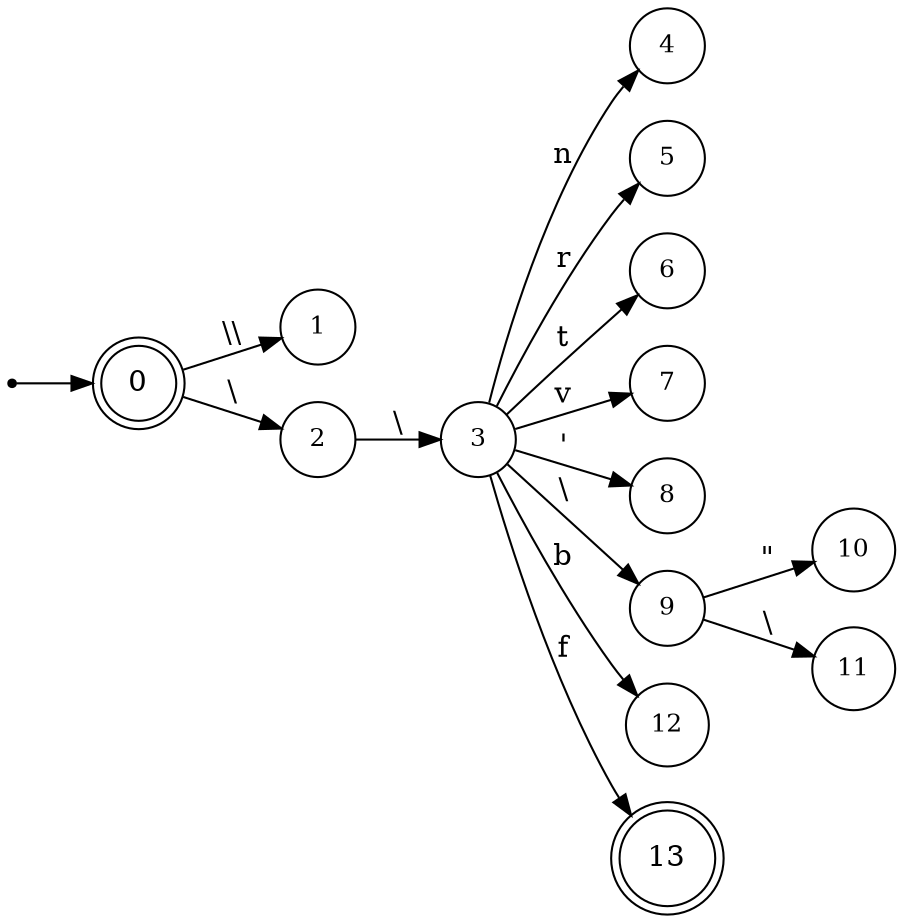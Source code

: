 digraph finite_state_machine {
	rankdir=LR;
	size="10,10"

	node [ shape = doublecircle, label = "0", fontsize  = 14] n0;

	node [ shape = circle, label = "1", fontsize  = 12] n1;
	node [ shape = circle, label = "2", fontsize  = 12] n2;
	node [ shape = circle, label = "3", fontsize  = 12] n3;
	node [ shape = circle, label = "4", fontsize  = 12] n4;
	node [ shape = circle, label = "5", fontsize  = 12] n5;
	node [ shape = circle, label = "6", fontsize  = 12] n6;
	node [ shape = circle, label = "7", fontsize  = 12] n7;
	node [ shape = circle, label = "8", fontsize  = 12] n8;
	node [ shape = circle, label = "9", fontsize  = 12] n9;
	node [ shape = circle, label = "10", fontsize  = 12] n10;
	node [ shape = circle, label = "11", fontsize  = 12] n11;
	node [ shape = circle, label = "12", fontsize  = 12] n12;

	node [ shape = doublecircle, label = "13", fontsize  = 14] n13;

	node [shape = point ]; qi
	qi -> n0;

	n0 -> n1 [ label = "\\\\" ];
	n0 -> n2 [ label = "\\" ];
	n2 -> n3 [ label = "\\" ];
	n3 -> n4 [ label = "n" ];
	n3 -> n5 [ label = "r" ];
	n3 -> n6 [ label = "t" ];
	n3 -> n7 [ label = "v" ];
	n3 -> n8 [ label = "'" ];
	n3 -> n9 [ label = "\\" ];
	n9 -> n10 [ label = "\"" ];
	n9 -> n11 [ label = "\\" ];
	n3 -> n12 [ label = "b" ];
	n3 -> n13 [ label = "f" ];
}